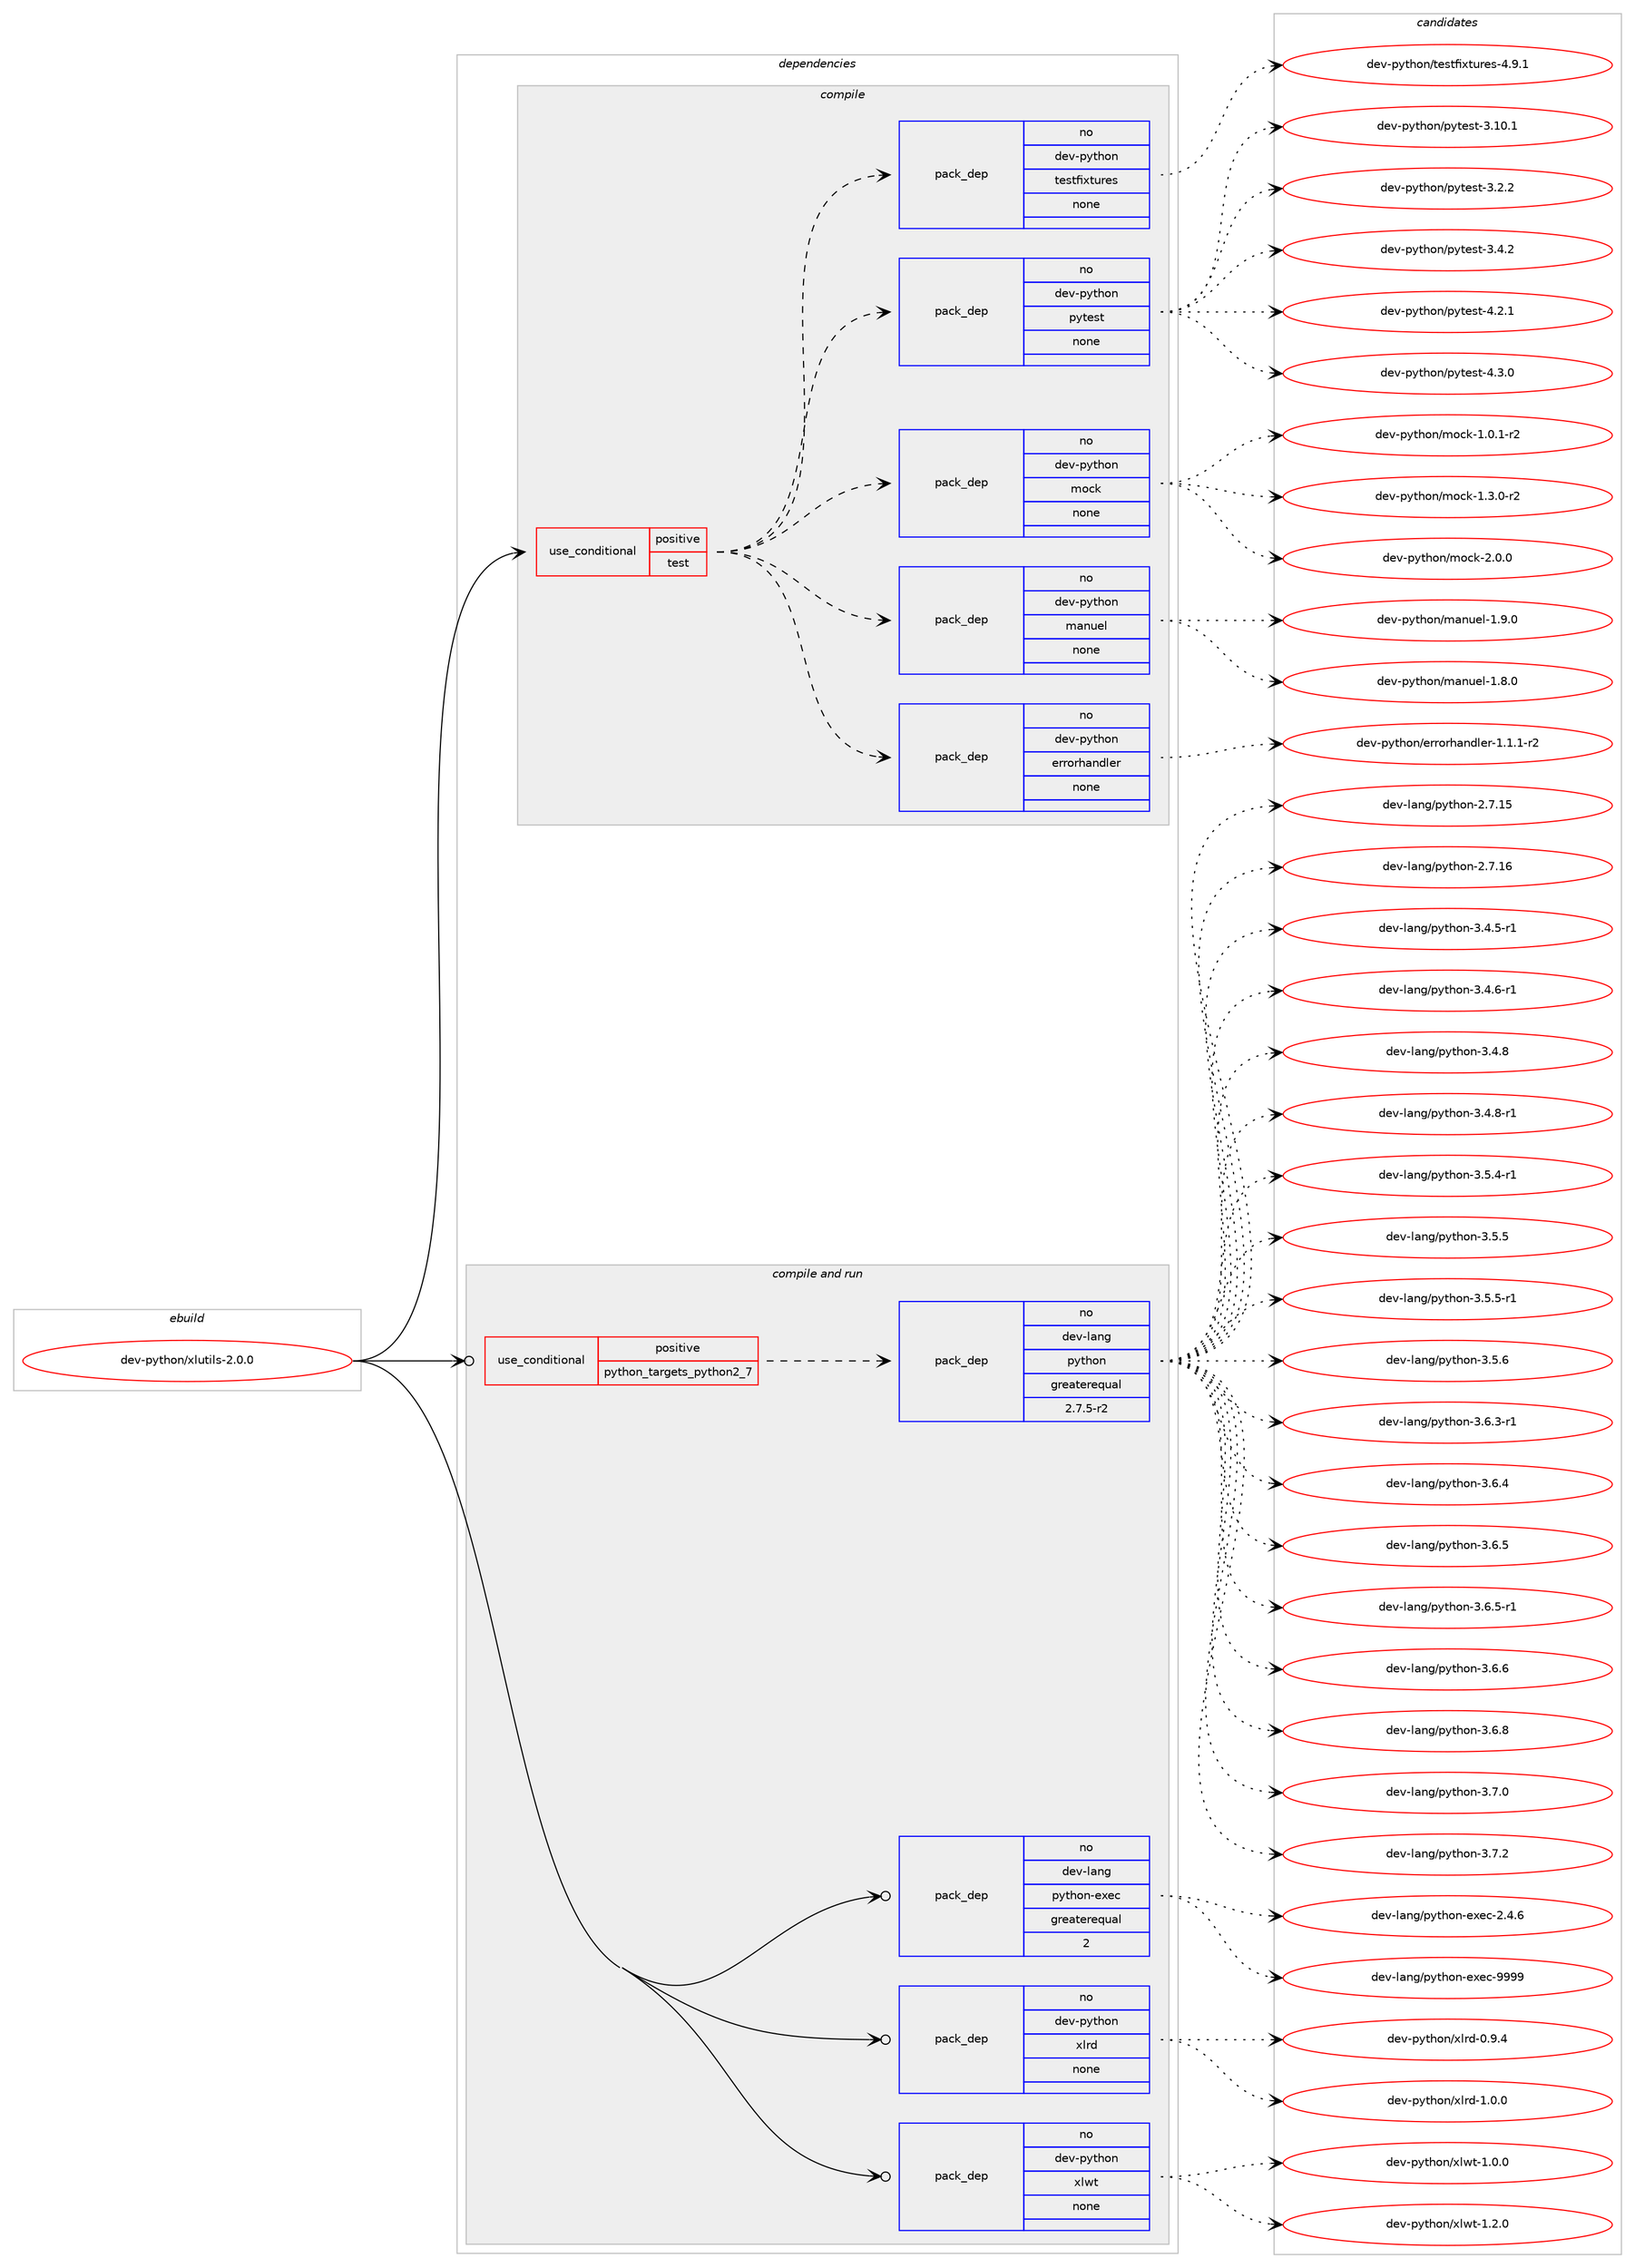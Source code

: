 digraph prolog {

# *************
# Graph options
# *************

newrank=true;
concentrate=true;
compound=true;
graph [rankdir=LR,fontname=Helvetica,fontsize=10,ranksep=1.5];#, ranksep=2.5, nodesep=0.2];
edge  [arrowhead=vee];
node  [fontname=Helvetica,fontsize=10];

# **********
# The ebuild
# **********

subgraph cluster_leftcol {
color=gray;
rank=same;
label=<<i>ebuild</i>>;
id [label="dev-python/xlutils-2.0.0", color=red, width=4, href="../dev-python/xlutils-2.0.0.svg"];
}

# ****************
# The dependencies
# ****************

subgraph cluster_midcol {
color=gray;
label=<<i>dependencies</i>>;
subgraph cluster_compile {
fillcolor="#eeeeee";
style=filled;
label=<<i>compile</i>>;
subgraph cond387093 {
dependency1448719 [label=<<TABLE BORDER="0" CELLBORDER="1" CELLSPACING="0" CELLPADDING="4"><TR><TD ROWSPAN="3" CELLPADDING="10">use_conditional</TD></TR><TR><TD>positive</TD></TR><TR><TD>test</TD></TR></TABLE>>, shape=none, color=red];
subgraph pack1038256 {
dependency1448720 [label=<<TABLE BORDER="0" CELLBORDER="1" CELLSPACING="0" CELLPADDING="4" WIDTH="220"><TR><TD ROWSPAN="6" CELLPADDING="30">pack_dep</TD></TR><TR><TD WIDTH="110">no</TD></TR><TR><TD>dev-python</TD></TR><TR><TD>errorhandler</TD></TR><TR><TD>none</TD></TR><TR><TD></TD></TR></TABLE>>, shape=none, color=blue];
}
dependency1448719:e -> dependency1448720:w [weight=20,style="dashed",arrowhead="vee"];
subgraph pack1038257 {
dependency1448721 [label=<<TABLE BORDER="0" CELLBORDER="1" CELLSPACING="0" CELLPADDING="4" WIDTH="220"><TR><TD ROWSPAN="6" CELLPADDING="30">pack_dep</TD></TR><TR><TD WIDTH="110">no</TD></TR><TR><TD>dev-python</TD></TR><TR><TD>manuel</TD></TR><TR><TD>none</TD></TR><TR><TD></TD></TR></TABLE>>, shape=none, color=blue];
}
dependency1448719:e -> dependency1448721:w [weight=20,style="dashed",arrowhead="vee"];
subgraph pack1038258 {
dependency1448722 [label=<<TABLE BORDER="0" CELLBORDER="1" CELLSPACING="0" CELLPADDING="4" WIDTH="220"><TR><TD ROWSPAN="6" CELLPADDING="30">pack_dep</TD></TR><TR><TD WIDTH="110">no</TD></TR><TR><TD>dev-python</TD></TR><TR><TD>mock</TD></TR><TR><TD>none</TD></TR><TR><TD></TD></TR></TABLE>>, shape=none, color=blue];
}
dependency1448719:e -> dependency1448722:w [weight=20,style="dashed",arrowhead="vee"];
subgraph pack1038259 {
dependency1448723 [label=<<TABLE BORDER="0" CELLBORDER="1" CELLSPACING="0" CELLPADDING="4" WIDTH="220"><TR><TD ROWSPAN="6" CELLPADDING="30">pack_dep</TD></TR><TR><TD WIDTH="110">no</TD></TR><TR><TD>dev-python</TD></TR><TR><TD>pytest</TD></TR><TR><TD>none</TD></TR><TR><TD></TD></TR></TABLE>>, shape=none, color=blue];
}
dependency1448719:e -> dependency1448723:w [weight=20,style="dashed",arrowhead="vee"];
subgraph pack1038260 {
dependency1448724 [label=<<TABLE BORDER="0" CELLBORDER="1" CELLSPACING="0" CELLPADDING="4" WIDTH="220"><TR><TD ROWSPAN="6" CELLPADDING="30">pack_dep</TD></TR><TR><TD WIDTH="110">no</TD></TR><TR><TD>dev-python</TD></TR><TR><TD>testfixtures</TD></TR><TR><TD>none</TD></TR><TR><TD></TD></TR></TABLE>>, shape=none, color=blue];
}
dependency1448719:e -> dependency1448724:w [weight=20,style="dashed",arrowhead="vee"];
}
id:e -> dependency1448719:w [weight=20,style="solid",arrowhead="vee"];
}
subgraph cluster_compileandrun {
fillcolor="#eeeeee";
style=filled;
label=<<i>compile and run</i>>;
subgraph cond387094 {
dependency1448725 [label=<<TABLE BORDER="0" CELLBORDER="1" CELLSPACING="0" CELLPADDING="4"><TR><TD ROWSPAN="3" CELLPADDING="10">use_conditional</TD></TR><TR><TD>positive</TD></TR><TR><TD>python_targets_python2_7</TD></TR></TABLE>>, shape=none, color=red];
subgraph pack1038261 {
dependency1448726 [label=<<TABLE BORDER="0" CELLBORDER="1" CELLSPACING="0" CELLPADDING="4" WIDTH="220"><TR><TD ROWSPAN="6" CELLPADDING="30">pack_dep</TD></TR><TR><TD WIDTH="110">no</TD></TR><TR><TD>dev-lang</TD></TR><TR><TD>python</TD></TR><TR><TD>greaterequal</TD></TR><TR><TD>2.7.5-r2</TD></TR></TABLE>>, shape=none, color=blue];
}
dependency1448725:e -> dependency1448726:w [weight=20,style="dashed",arrowhead="vee"];
}
id:e -> dependency1448725:w [weight=20,style="solid",arrowhead="odotvee"];
subgraph pack1038262 {
dependency1448727 [label=<<TABLE BORDER="0" CELLBORDER="1" CELLSPACING="0" CELLPADDING="4" WIDTH="220"><TR><TD ROWSPAN="6" CELLPADDING="30">pack_dep</TD></TR><TR><TD WIDTH="110">no</TD></TR><TR><TD>dev-lang</TD></TR><TR><TD>python-exec</TD></TR><TR><TD>greaterequal</TD></TR><TR><TD>2</TD></TR></TABLE>>, shape=none, color=blue];
}
id:e -> dependency1448727:w [weight=20,style="solid",arrowhead="odotvee"];
subgraph pack1038263 {
dependency1448728 [label=<<TABLE BORDER="0" CELLBORDER="1" CELLSPACING="0" CELLPADDING="4" WIDTH="220"><TR><TD ROWSPAN="6" CELLPADDING="30">pack_dep</TD></TR><TR><TD WIDTH="110">no</TD></TR><TR><TD>dev-python</TD></TR><TR><TD>xlrd</TD></TR><TR><TD>none</TD></TR><TR><TD></TD></TR></TABLE>>, shape=none, color=blue];
}
id:e -> dependency1448728:w [weight=20,style="solid",arrowhead="odotvee"];
subgraph pack1038264 {
dependency1448729 [label=<<TABLE BORDER="0" CELLBORDER="1" CELLSPACING="0" CELLPADDING="4" WIDTH="220"><TR><TD ROWSPAN="6" CELLPADDING="30">pack_dep</TD></TR><TR><TD WIDTH="110">no</TD></TR><TR><TD>dev-python</TD></TR><TR><TD>xlwt</TD></TR><TR><TD>none</TD></TR><TR><TD></TD></TR></TABLE>>, shape=none, color=blue];
}
id:e -> dependency1448729:w [weight=20,style="solid",arrowhead="odotvee"];
}
subgraph cluster_run {
fillcolor="#eeeeee";
style=filled;
label=<<i>run</i>>;
}
}

# **************
# The candidates
# **************

subgraph cluster_choices {
rank=same;
color=gray;
label=<<i>candidates</i>>;

subgraph choice1038256 {
color=black;
nodesep=1;
choice1001011184511212111610411111047101114114111114104971101001081011144549464946494511450 [label="dev-python/errorhandler-1.1.1-r2", color=red, width=4,href="../dev-python/errorhandler-1.1.1-r2.svg"];
dependency1448720:e -> choice1001011184511212111610411111047101114114111114104971101001081011144549464946494511450:w [style=dotted,weight="100"];
}
subgraph choice1038257 {
color=black;
nodesep=1;
choice100101118451121211161041111104710997110117101108454946564648 [label="dev-python/manuel-1.8.0", color=red, width=4,href="../dev-python/manuel-1.8.0.svg"];
choice100101118451121211161041111104710997110117101108454946574648 [label="dev-python/manuel-1.9.0", color=red, width=4,href="../dev-python/manuel-1.9.0.svg"];
dependency1448721:e -> choice100101118451121211161041111104710997110117101108454946564648:w [style=dotted,weight="100"];
dependency1448721:e -> choice100101118451121211161041111104710997110117101108454946574648:w [style=dotted,weight="100"];
}
subgraph choice1038258 {
color=black;
nodesep=1;
choice1001011184511212111610411111047109111991074549464846494511450 [label="dev-python/mock-1.0.1-r2", color=red, width=4,href="../dev-python/mock-1.0.1-r2.svg"];
choice1001011184511212111610411111047109111991074549465146484511450 [label="dev-python/mock-1.3.0-r2", color=red, width=4,href="../dev-python/mock-1.3.0-r2.svg"];
choice100101118451121211161041111104710911199107455046484648 [label="dev-python/mock-2.0.0", color=red, width=4,href="../dev-python/mock-2.0.0.svg"];
dependency1448722:e -> choice1001011184511212111610411111047109111991074549464846494511450:w [style=dotted,weight="100"];
dependency1448722:e -> choice1001011184511212111610411111047109111991074549465146484511450:w [style=dotted,weight="100"];
dependency1448722:e -> choice100101118451121211161041111104710911199107455046484648:w [style=dotted,weight="100"];
}
subgraph choice1038259 {
color=black;
nodesep=1;
choice100101118451121211161041111104711212111610111511645514649484649 [label="dev-python/pytest-3.10.1", color=red, width=4,href="../dev-python/pytest-3.10.1.svg"];
choice1001011184511212111610411111047112121116101115116455146504650 [label="dev-python/pytest-3.2.2", color=red, width=4,href="../dev-python/pytest-3.2.2.svg"];
choice1001011184511212111610411111047112121116101115116455146524650 [label="dev-python/pytest-3.4.2", color=red, width=4,href="../dev-python/pytest-3.4.2.svg"];
choice1001011184511212111610411111047112121116101115116455246504649 [label="dev-python/pytest-4.2.1", color=red, width=4,href="../dev-python/pytest-4.2.1.svg"];
choice1001011184511212111610411111047112121116101115116455246514648 [label="dev-python/pytest-4.3.0", color=red, width=4,href="../dev-python/pytest-4.3.0.svg"];
dependency1448723:e -> choice100101118451121211161041111104711212111610111511645514649484649:w [style=dotted,weight="100"];
dependency1448723:e -> choice1001011184511212111610411111047112121116101115116455146504650:w [style=dotted,weight="100"];
dependency1448723:e -> choice1001011184511212111610411111047112121116101115116455146524650:w [style=dotted,weight="100"];
dependency1448723:e -> choice1001011184511212111610411111047112121116101115116455246504649:w [style=dotted,weight="100"];
dependency1448723:e -> choice1001011184511212111610411111047112121116101115116455246514648:w [style=dotted,weight="100"];
}
subgraph choice1038260 {
color=black;
nodesep=1;
choice1001011184511212111610411111047116101115116102105120116117114101115455246574649 [label="dev-python/testfixtures-4.9.1", color=red, width=4,href="../dev-python/testfixtures-4.9.1.svg"];
dependency1448724:e -> choice1001011184511212111610411111047116101115116102105120116117114101115455246574649:w [style=dotted,weight="100"];
}
subgraph choice1038261 {
color=black;
nodesep=1;
choice10010111845108971101034711212111610411111045504655464953 [label="dev-lang/python-2.7.15", color=red, width=4,href="../dev-lang/python-2.7.15.svg"];
choice10010111845108971101034711212111610411111045504655464954 [label="dev-lang/python-2.7.16", color=red, width=4,href="../dev-lang/python-2.7.16.svg"];
choice1001011184510897110103471121211161041111104551465246534511449 [label="dev-lang/python-3.4.5-r1", color=red, width=4,href="../dev-lang/python-3.4.5-r1.svg"];
choice1001011184510897110103471121211161041111104551465246544511449 [label="dev-lang/python-3.4.6-r1", color=red, width=4,href="../dev-lang/python-3.4.6-r1.svg"];
choice100101118451089711010347112121116104111110455146524656 [label="dev-lang/python-3.4.8", color=red, width=4,href="../dev-lang/python-3.4.8.svg"];
choice1001011184510897110103471121211161041111104551465246564511449 [label="dev-lang/python-3.4.8-r1", color=red, width=4,href="../dev-lang/python-3.4.8-r1.svg"];
choice1001011184510897110103471121211161041111104551465346524511449 [label="dev-lang/python-3.5.4-r1", color=red, width=4,href="../dev-lang/python-3.5.4-r1.svg"];
choice100101118451089711010347112121116104111110455146534653 [label="dev-lang/python-3.5.5", color=red, width=4,href="../dev-lang/python-3.5.5.svg"];
choice1001011184510897110103471121211161041111104551465346534511449 [label="dev-lang/python-3.5.5-r1", color=red, width=4,href="../dev-lang/python-3.5.5-r1.svg"];
choice100101118451089711010347112121116104111110455146534654 [label="dev-lang/python-3.5.6", color=red, width=4,href="../dev-lang/python-3.5.6.svg"];
choice1001011184510897110103471121211161041111104551465446514511449 [label="dev-lang/python-3.6.3-r1", color=red, width=4,href="../dev-lang/python-3.6.3-r1.svg"];
choice100101118451089711010347112121116104111110455146544652 [label="dev-lang/python-3.6.4", color=red, width=4,href="../dev-lang/python-3.6.4.svg"];
choice100101118451089711010347112121116104111110455146544653 [label="dev-lang/python-3.6.5", color=red, width=4,href="../dev-lang/python-3.6.5.svg"];
choice1001011184510897110103471121211161041111104551465446534511449 [label="dev-lang/python-3.6.5-r1", color=red, width=4,href="../dev-lang/python-3.6.5-r1.svg"];
choice100101118451089711010347112121116104111110455146544654 [label="dev-lang/python-3.6.6", color=red, width=4,href="../dev-lang/python-3.6.6.svg"];
choice100101118451089711010347112121116104111110455146544656 [label="dev-lang/python-3.6.8", color=red, width=4,href="../dev-lang/python-3.6.8.svg"];
choice100101118451089711010347112121116104111110455146554648 [label="dev-lang/python-3.7.0", color=red, width=4,href="../dev-lang/python-3.7.0.svg"];
choice100101118451089711010347112121116104111110455146554650 [label="dev-lang/python-3.7.2", color=red, width=4,href="../dev-lang/python-3.7.2.svg"];
dependency1448726:e -> choice10010111845108971101034711212111610411111045504655464953:w [style=dotted,weight="100"];
dependency1448726:e -> choice10010111845108971101034711212111610411111045504655464954:w [style=dotted,weight="100"];
dependency1448726:e -> choice1001011184510897110103471121211161041111104551465246534511449:w [style=dotted,weight="100"];
dependency1448726:e -> choice1001011184510897110103471121211161041111104551465246544511449:w [style=dotted,weight="100"];
dependency1448726:e -> choice100101118451089711010347112121116104111110455146524656:w [style=dotted,weight="100"];
dependency1448726:e -> choice1001011184510897110103471121211161041111104551465246564511449:w [style=dotted,weight="100"];
dependency1448726:e -> choice1001011184510897110103471121211161041111104551465346524511449:w [style=dotted,weight="100"];
dependency1448726:e -> choice100101118451089711010347112121116104111110455146534653:w [style=dotted,weight="100"];
dependency1448726:e -> choice1001011184510897110103471121211161041111104551465346534511449:w [style=dotted,weight="100"];
dependency1448726:e -> choice100101118451089711010347112121116104111110455146534654:w [style=dotted,weight="100"];
dependency1448726:e -> choice1001011184510897110103471121211161041111104551465446514511449:w [style=dotted,weight="100"];
dependency1448726:e -> choice100101118451089711010347112121116104111110455146544652:w [style=dotted,weight="100"];
dependency1448726:e -> choice100101118451089711010347112121116104111110455146544653:w [style=dotted,weight="100"];
dependency1448726:e -> choice1001011184510897110103471121211161041111104551465446534511449:w [style=dotted,weight="100"];
dependency1448726:e -> choice100101118451089711010347112121116104111110455146544654:w [style=dotted,weight="100"];
dependency1448726:e -> choice100101118451089711010347112121116104111110455146544656:w [style=dotted,weight="100"];
dependency1448726:e -> choice100101118451089711010347112121116104111110455146554648:w [style=dotted,weight="100"];
dependency1448726:e -> choice100101118451089711010347112121116104111110455146554650:w [style=dotted,weight="100"];
}
subgraph choice1038262 {
color=black;
nodesep=1;
choice1001011184510897110103471121211161041111104510112010199455046524654 [label="dev-lang/python-exec-2.4.6", color=red, width=4,href="../dev-lang/python-exec-2.4.6.svg"];
choice10010111845108971101034711212111610411111045101120101994557575757 [label="dev-lang/python-exec-9999", color=red, width=4,href="../dev-lang/python-exec-9999.svg"];
dependency1448727:e -> choice1001011184510897110103471121211161041111104510112010199455046524654:w [style=dotted,weight="100"];
dependency1448727:e -> choice10010111845108971101034711212111610411111045101120101994557575757:w [style=dotted,weight="100"];
}
subgraph choice1038263 {
color=black;
nodesep=1;
choice1001011184511212111610411111047120108114100454846574652 [label="dev-python/xlrd-0.9.4", color=red, width=4,href="../dev-python/xlrd-0.9.4.svg"];
choice1001011184511212111610411111047120108114100454946484648 [label="dev-python/xlrd-1.0.0", color=red, width=4,href="../dev-python/xlrd-1.0.0.svg"];
dependency1448728:e -> choice1001011184511212111610411111047120108114100454846574652:w [style=dotted,weight="100"];
dependency1448728:e -> choice1001011184511212111610411111047120108114100454946484648:w [style=dotted,weight="100"];
}
subgraph choice1038264 {
color=black;
nodesep=1;
choice1001011184511212111610411111047120108119116454946484648 [label="dev-python/xlwt-1.0.0", color=red, width=4,href="../dev-python/xlwt-1.0.0.svg"];
choice1001011184511212111610411111047120108119116454946504648 [label="dev-python/xlwt-1.2.0", color=red, width=4,href="../dev-python/xlwt-1.2.0.svg"];
dependency1448729:e -> choice1001011184511212111610411111047120108119116454946484648:w [style=dotted,weight="100"];
dependency1448729:e -> choice1001011184511212111610411111047120108119116454946504648:w [style=dotted,weight="100"];
}
}

}
